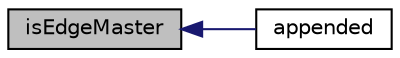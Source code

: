 digraph "isEdgeMaster"
{
  bgcolor="transparent";
  edge [fontname="Helvetica",fontsize="10",labelfontname="Helvetica",labelfontsize="10"];
  node [fontname="Helvetica",fontsize="10",shape=record];
  rankdir="LR";
  Node1 [label="isEdgeMaster",height=0.2,width=0.4,color="black", fillcolor="grey75", style="filled", fontcolor="black"];
  Node1 -> Node2 [dir="back",color="midnightblue",fontsize="10",style="solid",fontname="Helvetica"];
  Node2 [label="appended",height=0.2,width=0.4,color="black",URL="$a01897.html#a57c0f5f9fe3582c2853432cd95b38cc5",tooltip="Is the face appended with no master. "];
}
